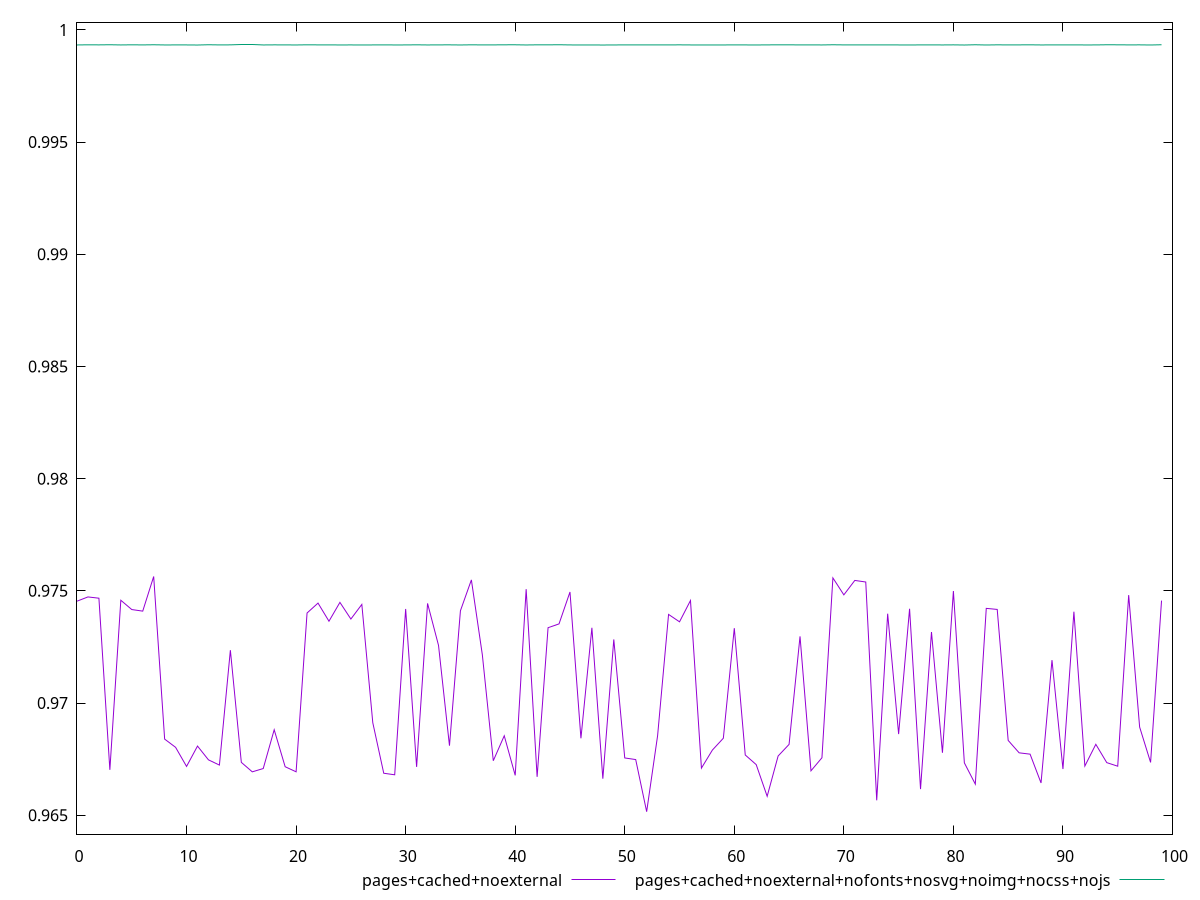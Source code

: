 $_pagesCachedNoexternal <<EOF
0.9745395074626773
0.9747292330877149
0.9746722630046387
0.9670220554866222
0.9745812542131533
0.9741667819595191
0.9740961781180302
0.9756399224235794
0.9683931430455393
0.9680262737951223
0.9671752117231303
0.9680826521157178
0.9674684408080938
0.9672354202836975
0.9723556865750183
0.9673563364706119
0.9669342443224624
0.9670812723224425
0.9688097950259871
0.9671625913484503
0.9669352916140477
0.9740123276320662
0.9744545340772496
0.9736466045620273
0.9744862323700676
0.973743763688349
0.9743951886599991
0.9691232171515993
0.9668715650164605
0.9668022676985677
0.9741913563712276
0.9671546020763011
0.9744408336923752
0.9725696308743976
0.9680984210716503
0.9741134690007238
0.9754882074643956
0.9721520512143156
0.9674287446014784
0.9685421248824418
0.9667764067041189
0.9750748310382118
0.9667107766328435
0.9733582818366064
0.9735275318999472
0.9749494229984847
0.9684283921002654
0.973354567887285
0.9666275340881885
0.9728344949541872
0.9675530447696934
0.9674812645495274
0.965157947131433
0.9685497587926135
0.9739501048565266
0.9736197733657205
0.9745695920269728
0.9671000957451161
0.9679042229315971
0.9684324091598995
0.9733372928207485
0.9676855876052644
0.967255800182949
0.9658440450974677
0.9676397356918328
0.968157268389819
0.9729718809123449
0.966980127396271
0.9675607347305433
0.9755775546881031
0.9748214433036723
0.9754646865816052
0.9753940636639604
0.9656645622333099
0.9739826759120046
0.96861739151976
0.9742011621540698
0.9661661326880311
0.9731657523417476
0.9677836502771691
0.9749920107427816
0.9673347605390319
0.9663862231269669
0.974219605851933
0.9741722906026129
0.9683341820653977
0.9677814163574585
0.9677220548268909
0.9664383702926316
0.9719125159974257
0.9670598335756404
0.9740706170930566
0.9671920141130046
0.9681605791086263
0.9673443505750456
0.967185004255411
0.9748106144305292
0.9689304289256071
0.9673545137931296
0.9745655124506721
EOF
$_pagesCachedNoexternalNofontsNosvgNoimgNocssNojs <<EOF
0.9993288711440667
0.9993351280901861
0.9993320473016165
0.9993378858022334
0.9993293113235928
0.9993350667032346
0.9993304460353327
0.9993367604822745
0.9993290250123992
0.999329951305139
0.9993296402028895
0.999325687322488
0.999337576929197
0.9993306121048706
0.999332687387362
0.9993306400248232
0.9993305724275421
0.9993287201930983
0.9993328046463987
0.9993312995456531
0.9993279952494517
0.9993351288209558
0.9993318338303223
0.9993313465294649
0.9993286443391663
0.99932996748223
0.9993276730966262
0.9993295519258462
0.9993316239736154
0.9993289432963767
0.999329596065533
0.9993348116063876
0.9993287702676561
0.9993319710157516
0.9993331218958015
0.9993278927932145
0.9993346705019374
0.9993302461202236
0.9993311093810043
0.9993351894725924
0.9993359271671491
0.9993282848601228
0.9993341848607624
0.9993330361844524
0.9993384100389685
0.9993296475588891
0.9993285898379243
0.9993279547107113
0.9993261801437483
0.9993281706490384
0.9993323487091332
0.9993317318436286
0.9993305952054983
0.9993314346169766
0.9993306583927037
0.9993331570568764
0.9993293547401267
0.9993281478049533
0.9993279384946662
0.9993285110258008
0.9993318991246005
0.99932996748223
0.9993280954822823
0.9993314390211079
0.9993349439156942
0.9993339068057063
0.9993310286029766
0.9993316459890378
0.999329240674924
0.999336923836194
0.9993311644524476
0.9993316474567119
0.9993305342179618
0.999331554988193
0.9993308354383452
0.9993294871834235
0.9993289889405441
0.9993297652460797
0.9993323362443185
0.9993290831657891
0.9993328574075742
0.9993260109768084
0.9993371753672724
0.9993266490530457
0.9993338314221119
0.9993302321537769
0.9993318220914825
0.9993347414227183
0.9993290102893808
0.9993308214817538
0.9993312576984671
0.9993314551693904
0.9993291126090023
0.9993295570755963
0.9993369785233748
0.999334997272038
0.9993313281767284
0.9993327650733214
0.9993266461001055
0.9993378319034698
EOF
set key outside below
set terminal pngcairo
set output "report_00004_2020-11-02T20-21-41.718Z/speed-index/speed-index_pages+cached+noexternal_pages+cached+noexternal+nofonts+nosvg+noimg+nocss+nojs.png"
set yrange [0.964157947131433:1.0003384100389685]
plot $_pagesCachedNoexternal title "pages+cached+noexternal" with line ,$_pagesCachedNoexternalNofontsNosvgNoimgNocssNojs title "pages+cached+noexternal+nofonts+nosvg+noimg+nocss+nojs" with line ,